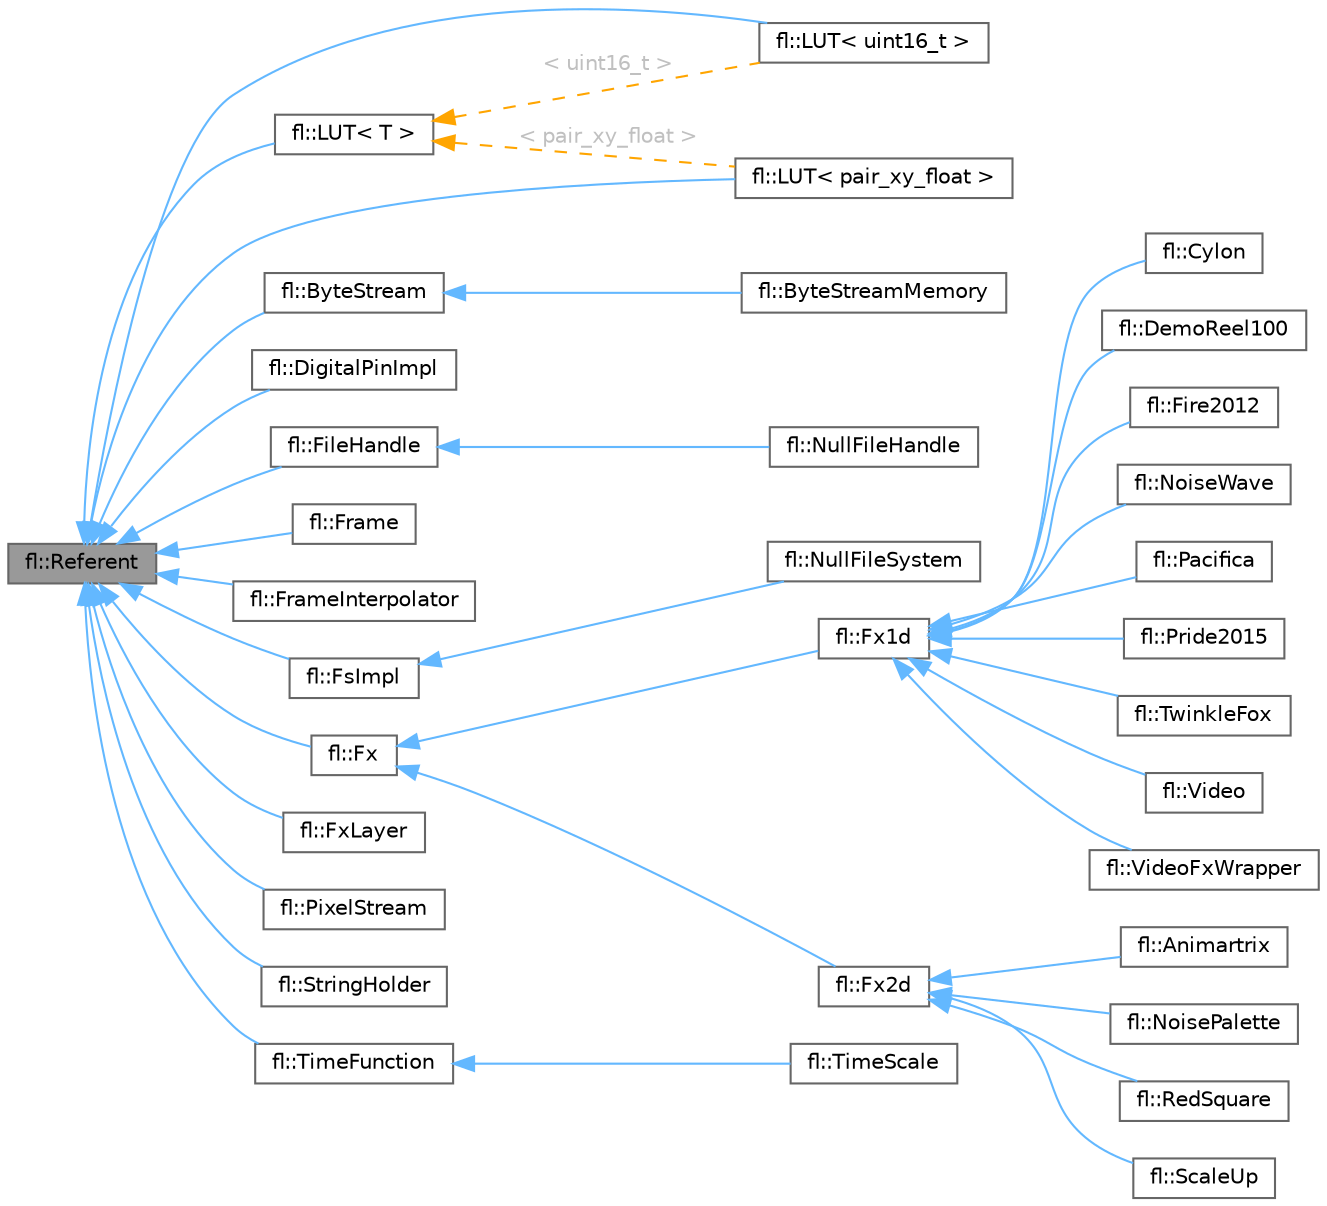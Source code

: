 digraph "fl::Referent"
{
 // LATEX_PDF_SIZE
  bgcolor="transparent";
  edge [fontname=Helvetica,fontsize=10,labelfontname=Helvetica,labelfontsize=10];
  node [fontname=Helvetica,fontsize=10,shape=box,height=0.2,width=0.4];
  rankdir="LR";
  Node1 [id="Node000001",label="fl::Referent",height=0.2,width=0.4,color="gray40", fillcolor="grey60", style="filled", fontcolor="black",tooltip=" "];
  Node1 -> Node2 [id="edge1_Node000001_Node000002",dir="back",color="steelblue1",style="solid",tooltip=" "];
  Node2 [id="Node000002",label="fl::LUT\< uint16_t \>",height=0.2,width=0.4,color="gray40", fillcolor="white", style="filled",URL="$d6/d18/classfl_1_1_l_u_t.html",tooltip=" "];
  Node1 -> Node3 [id="edge2_Node000001_Node000003",dir="back",color="steelblue1",style="solid",tooltip=" "];
  Node3 [id="Node000003",label="fl::LUT\< pair_xy_float \>",height=0.2,width=0.4,color="gray40", fillcolor="white", style="filled",URL="$d6/d18/classfl_1_1_l_u_t.html",tooltip=" "];
  Node1 -> Node4 [id="edge3_Node000001_Node000004",dir="back",color="steelblue1",style="solid",tooltip=" "];
  Node4 [id="Node000004",label="fl::ByteStream",height=0.2,width=0.4,color="gray40", fillcolor="white", style="filled",URL="$d2/d5e/classfl_1_1_byte_stream.html",tooltip=" "];
  Node4 -> Node5 [id="edge4_Node000004_Node000005",dir="back",color="steelblue1",style="solid",tooltip=" "];
  Node5 [id="Node000005",label="fl::ByteStreamMemory",height=0.2,width=0.4,color="gray40", fillcolor="white", style="filled",URL="$d1/dc0/classfl_1_1_byte_stream_memory.html",tooltip=" "];
  Node1 -> Node6 [id="edge5_Node000001_Node000006",dir="back",color="steelblue1",style="solid",tooltip=" "];
  Node6 [id="Node000006",label="fl::DigitalPinImpl",height=0.2,width=0.4,color="gray40", fillcolor="white", style="filled",URL="$d3/d25/classfl_1_1_digital_pin_impl.html",tooltip=" "];
  Node1 -> Node7 [id="edge6_Node000001_Node000007",dir="back",color="steelblue1",style="solid",tooltip=" "];
  Node7 [id="Node000007",label="fl::FileHandle",height=0.2,width=0.4,color="gray40", fillcolor="white", style="filled",URL="$d5/d86/classfl_1_1_file_handle.html",tooltip=" "];
  Node7 -> Node8 [id="edge7_Node000007_Node000008",dir="back",color="steelblue1",style="solid",tooltip=" "];
  Node8 [id="Node000008",label="fl::NullFileHandle",height=0.2,width=0.4,color="gray40", fillcolor="white", style="filled",URL="$df/dab/classfl_1_1_null_file_handle.html",tooltip=" "];
  Node1 -> Node9 [id="edge8_Node000001_Node000009",dir="back",color="steelblue1",style="solid",tooltip=" "];
  Node9 [id="Node000009",label="fl::Frame",height=0.2,width=0.4,color="gray40", fillcolor="white", style="filled",URL="$d1/de0/classfl_1_1_frame.html",tooltip=" "];
  Node1 -> Node10 [id="edge9_Node000001_Node000010",dir="back",color="steelblue1",style="solid",tooltip=" "];
  Node10 [id="Node000010",label="fl::FrameInterpolator",height=0.2,width=0.4,color="gray40", fillcolor="white", style="filled",URL="$d8/d94/classfl_1_1_frame_interpolator.html",tooltip=" "];
  Node1 -> Node11 [id="edge10_Node000001_Node000011",dir="back",color="steelblue1",style="solid",tooltip=" "];
  Node11 [id="Node000011",label="fl::FsImpl",height=0.2,width=0.4,color="gray40", fillcolor="white", style="filled",URL="$d7/d43/classfl_1_1_fs_impl.html",tooltip=" "];
  Node11 -> Node12 [id="edge11_Node000011_Node000012",dir="back",color="steelblue1",style="solid",tooltip=" "];
  Node12 [id="Node000012",label="fl::NullFileSystem",height=0.2,width=0.4,color="gray40", fillcolor="white", style="filled",URL="$db/d93/classfl_1_1_null_file_system.html",tooltip=" "];
  Node1 -> Node13 [id="edge12_Node000001_Node000013",dir="back",color="steelblue1",style="solid",tooltip=" "];
  Node13 [id="Node000013",label="fl::Fx",height=0.2,width=0.4,color="gray40", fillcolor="white", style="filled",URL="$da/d5d/classfl_1_1_fx.html",tooltip=" "];
  Node13 -> Node14 [id="edge13_Node000013_Node000014",dir="back",color="steelblue1",style="solid",tooltip=" "];
  Node14 [id="Node000014",label="fl::Fx1d",height=0.2,width=0.4,color="gray40", fillcolor="white", style="filled",URL="$d4/d1c/classfl_1_1_fx1d.html",tooltip=" "];
  Node14 -> Node15 [id="edge14_Node000014_Node000015",dir="back",color="steelblue1",style="solid",tooltip=" "];
  Node15 [id="Node000015",label="fl::Cylon",height=0.2,width=0.4,color="gray40", fillcolor="white", style="filled",URL="$dc/dd6/classfl_1_1_cylon.html",tooltip="An animation that moves a single LED back and forth (Larson Scanner effect)"];
  Node14 -> Node16 [id="edge15_Node000014_Node000016",dir="back",color="steelblue1",style="solid",tooltip=" "];
  Node16 [id="Node000016",label="fl::DemoReel100",height=0.2,width=0.4,color="gray40", fillcolor="white", style="filled",URL="$d1/d60/classfl_1_1_demo_reel100.html",tooltip=" "];
  Node14 -> Node17 [id="edge16_Node000014_Node000017",dir="back",color="steelblue1",style="solid",tooltip=" "];
  Node17 [id="Node000017",label="fl::Fire2012",height=0.2,width=0.4,color="gray40", fillcolor="white", style="filled",URL="$d5/d9b/classfl_1_1_fire2012.html",tooltip=" "];
  Node14 -> Node18 [id="edge17_Node000014_Node000018",dir="back",color="steelblue1",style="solid",tooltip=" "];
  Node18 [id="Node000018",label="fl::NoiseWave",height=0.2,width=0.4,color="gray40", fillcolor="white", style="filled",URL="$d5/d3c/classfl_1_1_noise_wave.html",tooltip=" "];
  Node14 -> Node19 [id="edge18_Node000014_Node000019",dir="back",color="steelblue1",style="solid",tooltip=" "];
  Node19 [id="Node000019",label="fl::Pacifica",height=0.2,width=0.4,color="gray40", fillcolor="white", style="filled",URL="$d2/db2/classfl_1_1_pacifica.html",tooltip=" "];
  Node14 -> Node20 [id="edge19_Node000014_Node000020",dir="back",color="steelblue1",style="solid",tooltip=" "];
  Node20 [id="Node000020",label="fl::Pride2015",height=0.2,width=0.4,color="gray40", fillcolor="white", style="filled",URL="$df/d11/classfl_1_1_pride2015.html",tooltip=" "];
  Node14 -> Node21 [id="edge20_Node000014_Node000021",dir="back",color="steelblue1",style="solid",tooltip=" "];
  Node21 [id="Node000021",label="fl::TwinkleFox",height=0.2,width=0.4,color="gray40", fillcolor="white", style="filled",URL="$de/db5/classfl_1_1_twinkle_fox.html",tooltip=" "];
  Node14 -> Node22 [id="edge21_Node000014_Node000022",dir="back",color="steelblue1",style="solid",tooltip=" "];
  Node22 [id="Node000022",label="fl::Video",height=0.2,width=0.4,color="gray40", fillcolor="white", style="filled",URL="$d0/d4b/classfl_1_1_video.html",tooltip=" "];
  Node14 -> Node23 [id="edge22_Node000014_Node000023",dir="back",color="steelblue1",style="solid",tooltip=" "];
  Node23 [id="Node000023",label="fl::VideoFxWrapper",height=0.2,width=0.4,color="gray40", fillcolor="white", style="filled",URL="$d4/dd2/classfl_1_1_video_fx_wrapper.html",tooltip=" "];
  Node13 -> Node24 [id="edge23_Node000013_Node000024",dir="back",color="steelblue1",style="solid",tooltip=" "];
  Node24 [id="Node000024",label="fl::Fx2d",height=0.2,width=0.4,color="gray40", fillcolor="white", style="filled",URL="$d7/d3e/classfl_1_1_fx2d.html",tooltip=" "];
  Node24 -> Node25 [id="edge24_Node000024_Node000025",dir="back",color="steelblue1",style="solid",tooltip=" "];
  Node25 [id="Node000025",label="fl::Animartrix",height=0.2,width=0.4,color="gray40", fillcolor="white", style="filled",URL="$d8/df5/classfl_1_1_animartrix.html",tooltip=" "];
  Node24 -> Node26 [id="edge25_Node000024_Node000026",dir="back",color="steelblue1",style="solid",tooltip=" "];
  Node26 [id="Node000026",label="fl::NoisePalette",height=0.2,width=0.4,color="gray40", fillcolor="white", style="filled",URL="$d9/d41/classfl_1_1_noise_palette.html",tooltip=" "];
  Node24 -> Node27 [id="edge26_Node000024_Node000027",dir="back",color="steelblue1",style="solid",tooltip=" "];
  Node27 [id="Node000027",label="fl::RedSquare",height=0.2,width=0.4,color="gray40", fillcolor="white", style="filled",URL="$d0/d3e/classfl_1_1_red_square.html",tooltip=" "];
  Node24 -> Node28 [id="edge27_Node000024_Node000028",dir="back",color="steelblue1",style="solid",tooltip=" "];
  Node28 [id="Node000028",label="fl::ScaleUp",height=0.2,width=0.4,color="gray40", fillcolor="white", style="filled",URL="$d5/d79/classfl_1_1_scale_up.html",tooltip=" "];
  Node1 -> Node29 [id="edge28_Node000001_Node000029",dir="back",color="steelblue1",style="solid",tooltip=" "];
  Node29 [id="Node000029",label="fl::FxLayer",height=0.2,width=0.4,color="gray40", fillcolor="white", style="filled",URL="$d6/d7f/classfl_1_1_fx_layer.html",tooltip=" "];
  Node1 -> Node30 [id="edge29_Node000001_Node000030",dir="back",color="steelblue1",style="solid",tooltip=" "];
  Node30 [id="Node000030",label="fl::LUT\< T \>",height=0.2,width=0.4,color="gray40", fillcolor="white", style="filled",URL="$d6/d18/classfl_1_1_l_u_t.html",tooltip=" "];
  Node30 -> Node2 [id="edge30_Node000030_Node000002",dir="back",color="orange",style="dashed",tooltip=" ",label=" \< uint16_t \>",fontcolor="grey" ];
  Node30 -> Node3 [id="edge31_Node000030_Node000003",dir="back",color="orange",style="dashed",tooltip=" ",label=" \< pair_xy_float \>",fontcolor="grey" ];
  Node1 -> Node31 [id="edge32_Node000001_Node000031",dir="back",color="steelblue1",style="solid",tooltip=" "];
  Node31 [id="Node000031",label="fl::PixelStream",height=0.2,width=0.4,color="gray40", fillcolor="white", style="filled",URL="$d8/ddd/classfl_1_1_pixel_stream.html",tooltip=" "];
  Node1 -> Node32 [id="edge33_Node000001_Node000032",dir="back",color="steelblue1",style="solid",tooltip=" "];
  Node32 [id="Node000032",label="fl::StringHolder",height=0.2,width=0.4,color="gray40", fillcolor="white", style="filled",URL="$dc/da7/classfl_1_1_string_holder.html",tooltip=" "];
  Node1 -> Node33 [id="edge34_Node000001_Node000033",dir="back",color="steelblue1",style="solid",tooltip=" "];
  Node33 [id="Node000033",label="fl::TimeFunction",height=0.2,width=0.4,color="gray40", fillcolor="white", style="filled",URL="$d8/db5/classfl_1_1_time_function.html",tooltip=" "];
  Node33 -> Node34 [id="edge35_Node000033_Node000034",dir="back",color="steelblue1",style="solid",tooltip=" "];
  Node34 [id="Node000034",label="fl::TimeScale",height=0.2,width=0.4,color="gray40", fillcolor="white", style="filled",URL="$d4/d54/classfl_1_1_time_scale.html",tooltip=" "];
}
